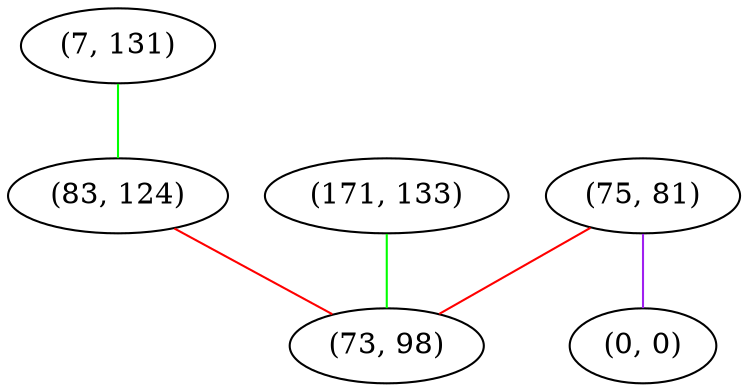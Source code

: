 graph "" {
"(7, 131)";
"(75, 81)";
"(83, 124)";
"(171, 133)";
"(73, 98)";
"(0, 0)";
"(7, 131)" -- "(83, 124)"  [color=green, key=0, weight=2];
"(75, 81)" -- "(73, 98)"  [color=red, key=0, weight=1];
"(75, 81)" -- "(0, 0)"  [color=purple, key=0, weight=4];
"(83, 124)" -- "(73, 98)"  [color=red, key=0, weight=1];
"(171, 133)" -- "(73, 98)"  [color=green, key=0, weight=2];
}
